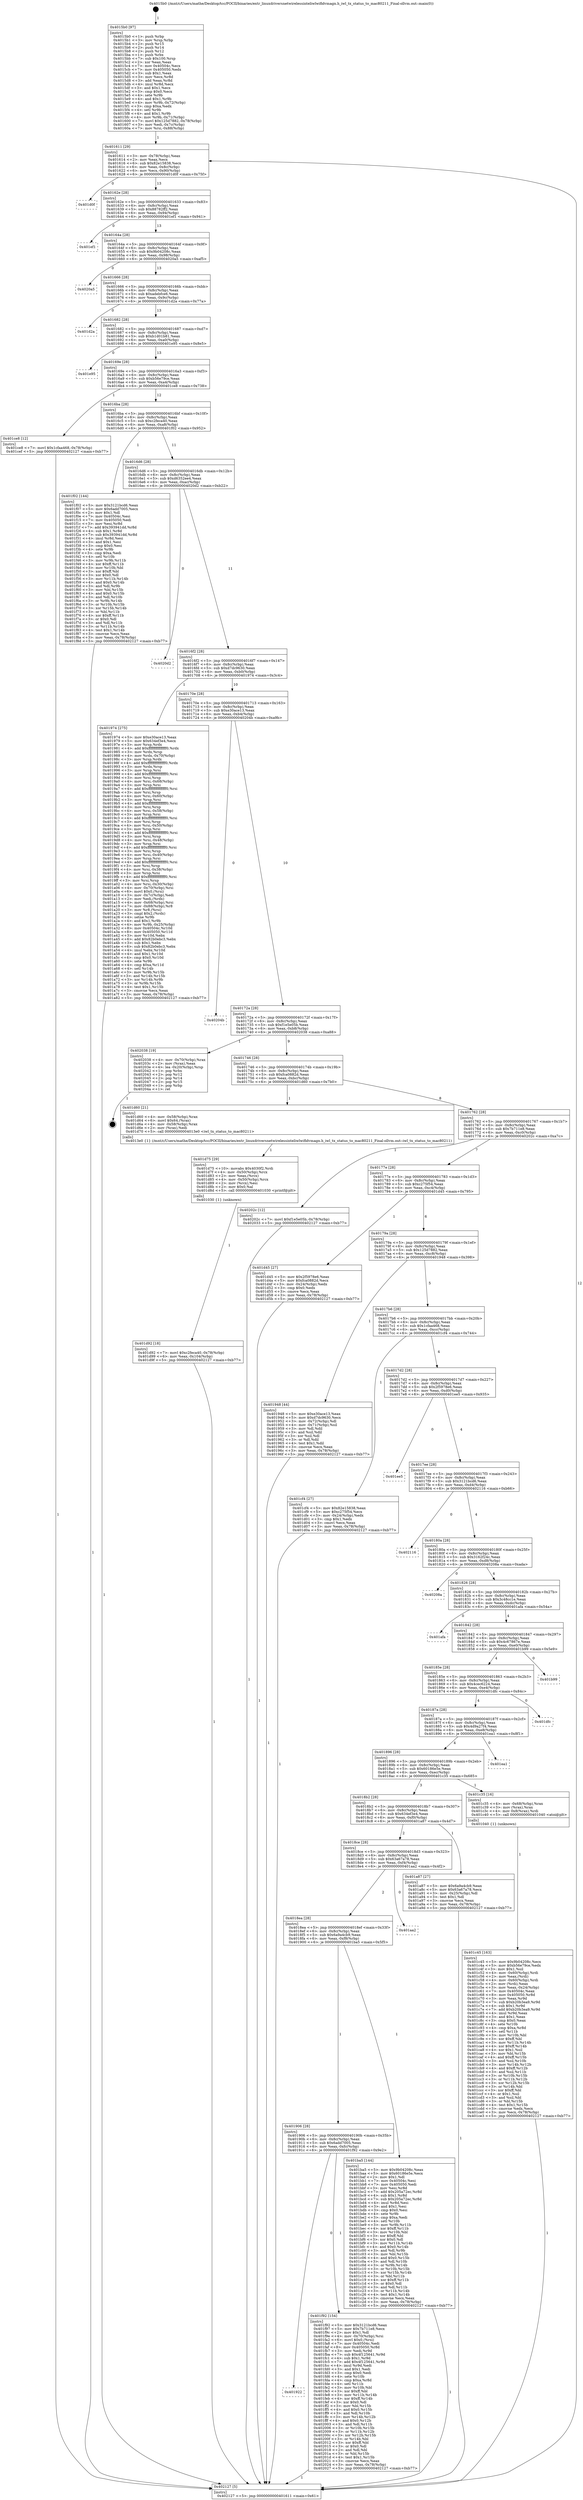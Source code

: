 digraph "0x4015b0" {
  label = "0x4015b0 (/mnt/c/Users/mathe/Desktop/tcc/POCII/binaries/extr_linuxdriversnetwirelessinteliwlwifidvmagn.h_iwl_tx_status_to_mac80211_Final-ollvm.out::main(0))"
  labelloc = "t"
  node[shape=record]

  Entry [label="",width=0.3,height=0.3,shape=circle,fillcolor=black,style=filled]
  "0x401611" [label="{
     0x401611 [29]\l
     | [instrs]\l
     &nbsp;&nbsp;0x401611 \<+3\>: mov -0x78(%rbp),%eax\l
     &nbsp;&nbsp;0x401614 \<+2\>: mov %eax,%ecx\l
     &nbsp;&nbsp;0x401616 \<+6\>: sub $0x82e15838,%ecx\l
     &nbsp;&nbsp;0x40161c \<+6\>: mov %eax,-0x8c(%rbp)\l
     &nbsp;&nbsp;0x401622 \<+6\>: mov %ecx,-0x90(%rbp)\l
     &nbsp;&nbsp;0x401628 \<+6\>: je 0000000000401d0f \<main+0x75f\>\l
  }"]
  "0x401d0f" [label="{
     0x401d0f\l
  }", style=dashed]
  "0x40162e" [label="{
     0x40162e [28]\l
     | [instrs]\l
     &nbsp;&nbsp;0x40162e \<+5\>: jmp 0000000000401633 \<main+0x83\>\l
     &nbsp;&nbsp;0x401633 \<+6\>: mov -0x8c(%rbp),%eax\l
     &nbsp;&nbsp;0x401639 \<+5\>: sub $0x88782ff2,%eax\l
     &nbsp;&nbsp;0x40163e \<+6\>: mov %eax,-0x94(%rbp)\l
     &nbsp;&nbsp;0x401644 \<+6\>: je 0000000000401ef1 \<main+0x941\>\l
  }"]
  Exit [label="",width=0.3,height=0.3,shape=circle,fillcolor=black,style=filled,peripheries=2]
  "0x401ef1" [label="{
     0x401ef1\l
  }", style=dashed]
  "0x40164a" [label="{
     0x40164a [28]\l
     | [instrs]\l
     &nbsp;&nbsp;0x40164a \<+5\>: jmp 000000000040164f \<main+0x9f\>\l
     &nbsp;&nbsp;0x40164f \<+6\>: mov -0x8c(%rbp),%eax\l
     &nbsp;&nbsp;0x401655 \<+5\>: sub $0x9b04208c,%eax\l
     &nbsp;&nbsp;0x40165a \<+6\>: mov %eax,-0x98(%rbp)\l
     &nbsp;&nbsp;0x401660 \<+6\>: je 00000000004020a5 \<main+0xaf5\>\l
  }"]
  "0x401922" [label="{
     0x401922\l
  }", style=dashed]
  "0x4020a5" [label="{
     0x4020a5\l
  }", style=dashed]
  "0x401666" [label="{
     0x401666 [28]\l
     | [instrs]\l
     &nbsp;&nbsp;0x401666 \<+5\>: jmp 000000000040166b \<main+0xbb\>\l
     &nbsp;&nbsp;0x40166b \<+6\>: mov -0x8c(%rbp),%eax\l
     &nbsp;&nbsp;0x401671 \<+5\>: sub $0xadebfce6,%eax\l
     &nbsp;&nbsp;0x401676 \<+6\>: mov %eax,-0x9c(%rbp)\l
     &nbsp;&nbsp;0x40167c \<+6\>: je 0000000000401d2a \<main+0x77a\>\l
  }"]
  "0x401f92" [label="{
     0x401f92 [154]\l
     | [instrs]\l
     &nbsp;&nbsp;0x401f92 \<+5\>: mov $0x3121bcd6,%eax\l
     &nbsp;&nbsp;0x401f97 \<+5\>: mov $0x7b711e8,%ecx\l
     &nbsp;&nbsp;0x401f9c \<+2\>: mov $0x1,%dl\l
     &nbsp;&nbsp;0x401f9e \<+4\>: mov -0x70(%rbp),%rsi\l
     &nbsp;&nbsp;0x401fa2 \<+6\>: movl $0x0,(%rsi)\l
     &nbsp;&nbsp;0x401fa8 \<+7\>: mov 0x40504c,%edi\l
     &nbsp;&nbsp;0x401faf \<+8\>: mov 0x405050,%r8d\l
     &nbsp;&nbsp;0x401fb7 \<+3\>: mov %edi,%r9d\l
     &nbsp;&nbsp;0x401fba \<+7\>: sub $0x4f125641,%r9d\l
     &nbsp;&nbsp;0x401fc1 \<+4\>: sub $0x1,%r9d\l
     &nbsp;&nbsp;0x401fc5 \<+7\>: add $0x4f125641,%r9d\l
     &nbsp;&nbsp;0x401fcc \<+4\>: imul %r9d,%edi\l
     &nbsp;&nbsp;0x401fd0 \<+3\>: and $0x1,%edi\l
     &nbsp;&nbsp;0x401fd3 \<+3\>: cmp $0x0,%edi\l
     &nbsp;&nbsp;0x401fd6 \<+4\>: sete %r10b\l
     &nbsp;&nbsp;0x401fda \<+4\>: cmp $0xa,%r8d\l
     &nbsp;&nbsp;0x401fde \<+4\>: setl %r11b\l
     &nbsp;&nbsp;0x401fe2 \<+3\>: mov %r10b,%bl\l
     &nbsp;&nbsp;0x401fe5 \<+3\>: xor $0xff,%bl\l
     &nbsp;&nbsp;0x401fe8 \<+3\>: mov %r11b,%r14b\l
     &nbsp;&nbsp;0x401feb \<+4\>: xor $0xff,%r14b\l
     &nbsp;&nbsp;0x401fef \<+3\>: xor $0x0,%dl\l
     &nbsp;&nbsp;0x401ff2 \<+3\>: mov %bl,%r15b\l
     &nbsp;&nbsp;0x401ff5 \<+4\>: and $0x0,%r15b\l
     &nbsp;&nbsp;0x401ff9 \<+3\>: and %dl,%r10b\l
     &nbsp;&nbsp;0x401ffc \<+3\>: mov %r14b,%r12b\l
     &nbsp;&nbsp;0x401fff \<+4\>: and $0x0,%r12b\l
     &nbsp;&nbsp;0x402003 \<+3\>: and %dl,%r11b\l
     &nbsp;&nbsp;0x402006 \<+3\>: or %r10b,%r15b\l
     &nbsp;&nbsp;0x402009 \<+3\>: or %r11b,%r12b\l
     &nbsp;&nbsp;0x40200c \<+3\>: xor %r12b,%r15b\l
     &nbsp;&nbsp;0x40200f \<+3\>: or %r14b,%bl\l
     &nbsp;&nbsp;0x402012 \<+3\>: xor $0xff,%bl\l
     &nbsp;&nbsp;0x402015 \<+3\>: or $0x0,%dl\l
     &nbsp;&nbsp;0x402018 \<+2\>: and %dl,%bl\l
     &nbsp;&nbsp;0x40201a \<+3\>: or %bl,%r15b\l
     &nbsp;&nbsp;0x40201d \<+4\>: test $0x1,%r15b\l
     &nbsp;&nbsp;0x402021 \<+3\>: cmovne %ecx,%eax\l
     &nbsp;&nbsp;0x402024 \<+3\>: mov %eax,-0x78(%rbp)\l
     &nbsp;&nbsp;0x402027 \<+5\>: jmp 0000000000402127 \<main+0xb77\>\l
  }"]
  "0x401d2a" [label="{
     0x401d2a\l
  }", style=dashed]
  "0x401682" [label="{
     0x401682 [28]\l
     | [instrs]\l
     &nbsp;&nbsp;0x401682 \<+5\>: jmp 0000000000401687 \<main+0xd7\>\l
     &nbsp;&nbsp;0x401687 \<+6\>: mov -0x8c(%rbp),%eax\l
     &nbsp;&nbsp;0x40168d \<+5\>: sub $0xb1d01b81,%eax\l
     &nbsp;&nbsp;0x401692 \<+6\>: mov %eax,-0xa0(%rbp)\l
     &nbsp;&nbsp;0x401698 \<+6\>: je 0000000000401e95 \<main+0x8e5\>\l
  }"]
  "0x401d92" [label="{
     0x401d92 [18]\l
     | [instrs]\l
     &nbsp;&nbsp;0x401d92 \<+7\>: movl $0xc2feca40,-0x78(%rbp)\l
     &nbsp;&nbsp;0x401d99 \<+6\>: mov %eax,-0x104(%rbp)\l
     &nbsp;&nbsp;0x401d9f \<+5\>: jmp 0000000000402127 \<main+0xb77\>\l
  }"]
  "0x401e95" [label="{
     0x401e95\l
  }", style=dashed]
  "0x40169e" [label="{
     0x40169e [28]\l
     | [instrs]\l
     &nbsp;&nbsp;0x40169e \<+5\>: jmp 00000000004016a3 \<main+0xf3\>\l
     &nbsp;&nbsp;0x4016a3 \<+6\>: mov -0x8c(%rbp),%eax\l
     &nbsp;&nbsp;0x4016a9 \<+5\>: sub $0xb56e79ce,%eax\l
     &nbsp;&nbsp;0x4016ae \<+6\>: mov %eax,-0xa4(%rbp)\l
     &nbsp;&nbsp;0x4016b4 \<+6\>: je 0000000000401ce8 \<main+0x738\>\l
  }"]
  "0x401d75" [label="{
     0x401d75 [29]\l
     | [instrs]\l
     &nbsp;&nbsp;0x401d75 \<+10\>: movabs $0x4030f2,%rdi\l
     &nbsp;&nbsp;0x401d7f \<+4\>: mov -0x50(%rbp),%rcx\l
     &nbsp;&nbsp;0x401d83 \<+2\>: mov %eax,(%rcx)\l
     &nbsp;&nbsp;0x401d85 \<+4\>: mov -0x50(%rbp),%rcx\l
     &nbsp;&nbsp;0x401d89 \<+2\>: mov (%rcx),%esi\l
     &nbsp;&nbsp;0x401d8b \<+2\>: mov $0x0,%al\l
     &nbsp;&nbsp;0x401d8d \<+5\>: call 0000000000401030 \<printf@plt\>\l
     | [calls]\l
     &nbsp;&nbsp;0x401030 \{1\} (unknown)\l
  }"]
  "0x401ce8" [label="{
     0x401ce8 [12]\l
     | [instrs]\l
     &nbsp;&nbsp;0x401ce8 \<+7\>: movl $0x1cfaa468,-0x78(%rbp)\l
     &nbsp;&nbsp;0x401cef \<+5\>: jmp 0000000000402127 \<main+0xb77\>\l
  }"]
  "0x4016ba" [label="{
     0x4016ba [28]\l
     | [instrs]\l
     &nbsp;&nbsp;0x4016ba \<+5\>: jmp 00000000004016bf \<main+0x10f\>\l
     &nbsp;&nbsp;0x4016bf \<+6\>: mov -0x8c(%rbp),%eax\l
     &nbsp;&nbsp;0x4016c5 \<+5\>: sub $0xc2feca40,%eax\l
     &nbsp;&nbsp;0x4016ca \<+6\>: mov %eax,-0xa8(%rbp)\l
     &nbsp;&nbsp;0x4016d0 \<+6\>: je 0000000000401f02 \<main+0x952\>\l
  }"]
  "0x401c45" [label="{
     0x401c45 [163]\l
     | [instrs]\l
     &nbsp;&nbsp;0x401c45 \<+5\>: mov $0x9b04208c,%ecx\l
     &nbsp;&nbsp;0x401c4a \<+5\>: mov $0xb56e79ce,%edx\l
     &nbsp;&nbsp;0x401c4f \<+3\>: mov $0x1,%sil\l
     &nbsp;&nbsp;0x401c52 \<+4\>: mov -0x60(%rbp),%rdi\l
     &nbsp;&nbsp;0x401c56 \<+2\>: mov %eax,(%rdi)\l
     &nbsp;&nbsp;0x401c58 \<+4\>: mov -0x60(%rbp),%rdi\l
     &nbsp;&nbsp;0x401c5c \<+2\>: mov (%rdi),%eax\l
     &nbsp;&nbsp;0x401c5e \<+3\>: mov %eax,-0x24(%rbp)\l
     &nbsp;&nbsp;0x401c61 \<+7\>: mov 0x40504c,%eax\l
     &nbsp;&nbsp;0x401c68 \<+8\>: mov 0x405050,%r8d\l
     &nbsp;&nbsp;0x401c70 \<+3\>: mov %eax,%r9d\l
     &nbsp;&nbsp;0x401c73 \<+7\>: sub $0xb20b3ea9,%r9d\l
     &nbsp;&nbsp;0x401c7a \<+4\>: sub $0x1,%r9d\l
     &nbsp;&nbsp;0x401c7e \<+7\>: add $0xb20b3ea9,%r9d\l
     &nbsp;&nbsp;0x401c85 \<+4\>: imul %r9d,%eax\l
     &nbsp;&nbsp;0x401c89 \<+3\>: and $0x1,%eax\l
     &nbsp;&nbsp;0x401c8c \<+3\>: cmp $0x0,%eax\l
     &nbsp;&nbsp;0x401c8f \<+4\>: sete %r10b\l
     &nbsp;&nbsp;0x401c93 \<+4\>: cmp $0xa,%r8d\l
     &nbsp;&nbsp;0x401c97 \<+4\>: setl %r11b\l
     &nbsp;&nbsp;0x401c9b \<+3\>: mov %r10b,%bl\l
     &nbsp;&nbsp;0x401c9e \<+3\>: xor $0xff,%bl\l
     &nbsp;&nbsp;0x401ca1 \<+3\>: mov %r11b,%r14b\l
     &nbsp;&nbsp;0x401ca4 \<+4\>: xor $0xff,%r14b\l
     &nbsp;&nbsp;0x401ca8 \<+4\>: xor $0x1,%sil\l
     &nbsp;&nbsp;0x401cac \<+3\>: mov %bl,%r15b\l
     &nbsp;&nbsp;0x401caf \<+4\>: and $0xff,%r15b\l
     &nbsp;&nbsp;0x401cb3 \<+3\>: and %sil,%r10b\l
     &nbsp;&nbsp;0x401cb6 \<+3\>: mov %r14b,%r12b\l
     &nbsp;&nbsp;0x401cb9 \<+4\>: and $0xff,%r12b\l
     &nbsp;&nbsp;0x401cbd \<+3\>: and %sil,%r11b\l
     &nbsp;&nbsp;0x401cc0 \<+3\>: or %r10b,%r15b\l
     &nbsp;&nbsp;0x401cc3 \<+3\>: or %r11b,%r12b\l
     &nbsp;&nbsp;0x401cc6 \<+3\>: xor %r12b,%r15b\l
     &nbsp;&nbsp;0x401cc9 \<+3\>: or %r14b,%bl\l
     &nbsp;&nbsp;0x401ccc \<+3\>: xor $0xff,%bl\l
     &nbsp;&nbsp;0x401ccf \<+4\>: or $0x1,%sil\l
     &nbsp;&nbsp;0x401cd3 \<+3\>: and %sil,%bl\l
     &nbsp;&nbsp;0x401cd6 \<+3\>: or %bl,%r15b\l
     &nbsp;&nbsp;0x401cd9 \<+4\>: test $0x1,%r15b\l
     &nbsp;&nbsp;0x401cdd \<+3\>: cmovne %edx,%ecx\l
     &nbsp;&nbsp;0x401ce0 \<+3\>: mov %ecx,-0x78(%rbp)\l
     &nbsp;&nbsp;0x401ce3 \<+5\>: jmp 0000000000402127 \<main+0xb77\>\l
  }"]
  "0x401f02" [label="{
     0x401f02 [144]\l
     | [instrs]\l
     &nbsp;&nbsp;0x401f02 \<+5\>: mov $0x3121bcd6,%eax\l
     &nbsp;&nbsp;0x401f07 \<+5\>: mov $0x6add7005,%ecx\l
     &nbsp;&nbsp;0x401f0c \<+2\>: mov $0x1,%dl\l
     &nbsp;&nbsp;0x401f0e \<+7\>: mov 0x40504c,%esi\l
     &nbsp;&nbsp;0x401f15 \<+7\>: mov 0x405050,%edi\l
     &nbsp;&nbsp;0x401f1c \<+3\>: mov %esi,%r8d\l
     &nbsp;&nbsp;0x401f1f \<+7\>: add $0x393941dd,%r8d\l
     &nbsp;&nbsp;0x401f26 \<+4\>: sub $0x1,%r8d\l
     &nbsp;&nbsp;0x401f2a \<+7\>: sub $0x393941dd,%r8d\l
     &nbsp;&nbsp;0x401f31 \<+4\>: imul %r8d,%esi\l
     &nbsp;&nbsp;0x401f35 \<+3\>: and $0x1,%esi\l
     &nbsp;&nbsp;0x401f38 \<+3\>: cmp $0x0,%esi\l
     &nbsp;&nbsp;0x401f3b \<+4\>: sete %r9b\l
     &nbsp;&nbsp;0x401f3f \<+3\>: cmp $0xa,%edi\l
     &nbsp;&nbsp;0x401f42 \<+4\>: setl %r10b\l
     &nbsp;&nbsp;0x401f46 \<+3\>: mov %r9b,%r11b\l
     &nbsp;&nbsp;0x401f49 \<+4\>: xor $0xff,%r11b\l
     &nbsp;&nbsp;0x401f4d \<+3\>: mov %r10b,%bl\l
     &nbsp;&nbsp;0x401f50 \<+3\>: xor $0xff,%bl\l
     &nbsp;&nbsp;0x401f53 \<+3\>: xor $0x0,%dl\l
     &nbsp;&nbsp;0x401f56 \<+3\>: mov %r11b,%r14b\l
     &nbsp;&nbsp;0x401f59 \<+4\>: and $0x0,%r14b\l
     &nbsp;&nbsp;0x401f5d \<+3\>: and %dl,%r9b\l
     &nbsp;&nbsp;0x401f60 \<+3\>: mov %bl,%r15b\l
     &nbsp;&nbsp;0x401f63 \<+4\>: and $0x0,%r15b\l
     &nbsp;&nbsp;0x401f67 \<+3\>: and %dl,%r10b\l
     &nbsp;&nbsp;0x401f6a \<+3\>: or %r9b,%r14b\l
     &nbsp;&nbsp;0x401f6d \<+3\>: or %r10b,%r15b\l
     &nbsp;&nbsp;0x401f70 \<+3\>: xor %r15b,%r14b\l
     &nbsp;&nbsp;0x401f73 \<+3\>: or %bl,%r11b\l
     &nbsp;&nbsp;0x401f76 \<+4\>: xor $0xff,%r11b\l
     &nbsp;&nbsp;0x401f7a \<+3\>: or $0x0,%dl\l
     &nbsp;&nbsp;0x401f7d \<+3\>: and %dl,%r11b\l
     &nbsp;&nbsp;0x401f80 \<+3\>: or %r11b,%r14b\l
     &nbsp;&nbsp;0x401f83 \<+4\>: test $0x1,%r14b\l
     &nbsp;&nbsp;0x401f87 \<+3\>: cmovne %ecx,%eax\l
     &nbsp;&nbsp;0x401f8a \<+3\>: mov %eax,-0x78(%rbp)\l
     &nbsp;&nbsp;0x401f8d \<+5\>: jmp 0000000000402127 \<main+0xb77\>\l
  }"]
  "0x4016d6" [label="{
     0x4016d6 [28]\l
     | [instrs]\l
     &nbsp;&nbsp;0x4016d6 \<+5\>: jmp 00000000004016db \<main+0x12b\>\l
     &nbsp;&nbsp;0x4016db \<+6\>: mov -0x8c(%rbp),%eax\l
     &nbsp;&nbsp;0x4016e1 \<+5\>: sub $0xd6352ee4,%eax\l
     &nbsp;&nbsp;0x4016e6 \<+6\>: mov %eax,-0xac(%rbp)\l
     &nbsp;&nbsp;0x4016ec \<+6\>: je 00000000004020d2 \<main+0xb22\>\l
  }"]
  "0x401906" [label="{
     0x401906 [28]\l
     | [instrs]\l
     &nbsp;&nbsp;0x401906 \<+5\>: jmp 000000000040190b \<main+0x35b\>\l
     &nbsp;&nbsp;0x40190b \<+6\>: mov -0x8c(%rbp),%eax\l
     &nbsp;&nbsp;0x401911 \<+5\>: sub $0x6add7005,%eax\l
     &nbsp;&nbsp;0x401916 \<+6\>: mov %eax,-0xfc(%rbp)\l
     &nbsp;&nbsp;0x40191c \<+6\>: je 0000000000401f92 \<main+0x9e2\>\l
  }"]
  "0x4020d2" [label="{
     0x4020d2\l
  }", style=dashed]
  "0x4016f2" [label="{
     0x4016f2 [28]\l
     | [instrs]\l
     &nbsp;&nbsp;0x4016f2 \<+5\>: jmp 00000000004016f7 \<main+0x147\>\l
     &nbsp;&nbsp;0x4016f7 \<+6\>: mov -0x8c(%rbp),%eax\l
     &nbsp;&nbsp;0x4016fd \<+5\>: sub $0xd7dc9630,%eax\l
     &nbsp;&nbsp;0x401702 \<+6\>: mov %eax,-0xb0(%rbp)\l
     &nbsp;&nbsp;0x401708 \<+6\>: je 0000000000401974 \<main+0x3c4\>\l
  }"]
  "0x401ba5" [label="{
     0x401ba5 [144]\l
     | [instrs]\l
     &nbsp;&nbsp;0x401ba5 \<+5\>: mov $0x9b04208c,%eax\l
     &nbsp;&nbsp;0x401baa \<+5\>: mov $0x60186e5e,%ecx\l
     &nbsp;&nbsp;0x401baf \<+2\>: mov $0x1,%dl\l
     &nbsp;&nbsp;0x401bb1 \<+7\>: mov 0x40504c,%esi\l
     &nbsp;&nbsp;0x401bb8 \<+7\>: mov 0x405050,%edi\l
     &nbsp;&nbsp;0x401bbf \<+3\>: mov %esi,%r8d\l
     &nbsp;&nbsp;0x401bc2 \<+7\>: add $0x205a72ec,%r8d\l
     &nbsp;&nbsp;0x401bc9 \<+4\>: sub $0x1,%r8d\l
     &nbsp;&nbsp;0x401bcd \<+7\>: sub $0x205a72ec,%r8d\l
     &nbsp;&nbsp;0x401bd4 \<+4\>: imul %r8d,%esi\l
     &nbsp;&nbsp;0x401bd8 \<+3\>: and $0x1,%esi\l
     &nbsp;&nbsp;0x401bdb \<+3\>: cmp $0x0,%esi\l
     &nbsp;&nbsp;0x401bde \<+4\>: sete %r9b\l
     &nbsp;&nbsp;0x401be2 \<+3\>: cmp $0xa,%edi\l
     &nbsp;&nbsp;0x401be5 \<+4\>: setl %r10b\l
     &nbsp;&nbsp;0x401be9 \<+3\>: mov %r9b,%r11b\l
     &nbsp;&nbsp;0x401bec \<+4\>: xor $0xff,%r11b\l
     &nbsp;&nbsp;0x401bf0 \<+3\>: mov %r10b,%bl\l
     &nbsp;&nbsp;0x401bf3 \<+3\>: xor $0xff,%bl\l
     &nbsp;&nbsp;0x401bf6 \<+3\>: xor $0x0,%dl\l
     &nbsp;&nbsp;0x401bf9 \<+3\>: mov %r11b,%r14b\l
     &nbsp;&nbsp;0x401bfc \<+4\>: and $0x0,%r14b\l
     &nbsp;&nbsp;0x401c00 \<+3\>: and %dl,%r9b\l
     &nbsp;&nbsp;0x401c03 \<+3\>: mov %bl,%r15b\l
     &nbsp;&nbsp;0x401c06 \<+4\>: and $0x0,%r15b\l
     &nbsp;&nbsp;0x401c0a \<+3\>: and %dl,%r10b\l
     &nbsp;&nbsp;0x401c0d \<+3\>: or %r9b,%r14b\l
     &nbsp;&nbsp;0x401c10 \<+3\>: or %r10b,%r15b\l
     &nbsp;&nbsp;0x401c13 \<+3\>: xor %r15b,%r14b\l
     &nbsp;&nbsp;0x401c16 \<+3\>: or %bl,%r11b\l
     &nbsp;&nbsp;0x401c19 \<+4\>: xor $0xff,%r11b\l
     &nbsp;&nbsp;0x401c1d \<+3\>: or $0x0,%dl\l
     &nbsp;&nbsp;0x401c20 \<+3\>: and %dl,%r11b\l
     &nbsp;&nbsp;0x401c23 \<+3\>: or %r11b,%r14b\l
     &nbsp;&nbsp;0x401c26 \<+4\>: test $0x1,%r14b\l
     &nbsp;&nbsp;0x401c2a \<+3\>: cmovne %ecx,%eax\l
     &nbsp;&nbsp;0x401c2d \<+3\>: mov %eax,-0x78(%rbp)\l
     &nbsp;&nbsp;0x401c30 \<+5\>: jmp 0000000000402127 \<main+0xb77\>\l
  }"]
  "0x401974" [label="{
     0x401974 [275]\l
     | [instrs]\l
     &nbsp;&nbsp;0x401974 \<+5\>: mov $0xe30ace13,%eax\l
     &nbsp;&nbsp;0x401979 \<+5\>: mov $0x634ef3e4,%ecx\l
     &nbsp;&nbsp;0x40197e \<+3\>: mov %rsp,%rdx\l
     &nbsp;&nbsp;0x401981 \<+4\>: add $0xfffffffffffffff0,%rdx\l
     &nbsp;&nbsp;0x401985 \<+3\>: mov %rdx,%rsp\l
     &nbsp;&nbsp;0x401988 \<+4\>: mov %rdx,-0x70(%rbp)\l
     &nbsp;&nbsp;0x40198c \<+3\>: mov %rsp,%rdx\l
     &nbsp;&nbsp;0x40198f \<+4\>: add $0xfffffffffffffff0,%rdx\l
     &nbsp;&nbsp;0x401993 \<+3\>: mov %rdx,%rsp\l
     &nbsp;&nbsp;0x401996 \<+3\>: mov %rsp,%rsi\l
     &nbsp;&nbsp;0x401999 \<+4\>: add $0xfffffffffffffff0,%rsi\l
     &nbsp;&nbsp;0x40199d \<+3\>: mov %rsi,%rsp\l
     &nbsp;&nbsp;0x4019a0 \<+4\>: mov %rsi,-0x68(%rbp)\l
     &nbsp;&nbsp;0x4019a4 \<+3\>: mov %rsp,%rsi\l
     &nbsp;&nbsp;0x4019a7 \<+4\>: add $0xfffffffffffffff0,%rsi\l
     &nbsp;&nbsp;0x4019ab \<+3\>: mov %rsi,%rsp\l
     &nbsp;&nbsp;0x4019ae \<+4\>: mov %rsi,-0x60(%rbp)\l
     &nbsp;&nbsp;0x4019b2 \<+3\>: mov %rsp,%rsi\l
     &nbsp;&nbsp;0x4019b5 \<+4\>: add $0xfffffffffffffff0,%rsi\l
     &nbsp;&nbsp;0x4019b9 \<+3\>: mov %rsi,%rsp\l
     &nbsp;&nbsp;0x4019bc \<+4\>: mov %rsi,-0x58(%rbp)\l
     &nbsp;&nbsp;0x4019c0 \<+3\>: mov %rsp,%rsi\l
     &nbsp;&nbsp;0x4019c3 \<+4\>: add $0xfffffffffffffff0,%rsi\l
     &nbsp;&nbsp;0x4019c7 \<+3\>: mov %rsi,%rsp\l
     &nbsp;&nbsp;0x4019ca \<+4\>: mov %rsi,-0x50(%rbp)\l
     &nbsp;&nbsp;0x4019ce \<+3\>: mov %rsp,%rsi\l
     &nbsp;&nbsp;0x4019d1 \<+4\>: add $0xfffffffffffffff0,%rsi\l
     &nbsp;&nbsp;0x4019d5 \<+3\>: mov %rsi,%rsp\l
     &nbsp;&nbsp;0x4019d8 \<+4\>: mov %rsi,-0x48(%rbp)\l
     &nbsp;&nbsp;0x4019dc \<+3\>: mov %rsp,%rsi\l
     &nbsp;&nbsp;0x4019df \<+4\>: add $0xfffffffffffffff0,%rsi\l
     &nbsp;&nbsp;0x4019e3 \<+3\>: mov %rsi,%rsp\l
     &nbsp;&nbsp;0x4019e6 \<+4\>: mov %rsi,-0x40(%rbp)\l
     &nbsp;&nbsp;0x4019ea \<+3\>: mov %rsp,%rsi\l
     &nbsp;&nbsp;0x4019ed \<+4\>: add $0xfffffffffffffff0,%rsi\l
     &nbsp;&nbsp;0x4019f1 \<+3\>: mov %rsi,%rsp\l
     &nbsp;&nbsp;0x4019f4 \<+4\>: mov %rsi,-0x38(%rbp)\l
     &nbsp;&nbsp;0x4019f8 \<+3\>: mov %rsp,%rsi\l
     &nbsp;&nbsp;0x4019fb \<+4\>: add $0xfffffffffffffff0,%rsi\l
     &nbsp;&nbsp;0x4019ff \<+3\>: mov %rsi,%rsp\l
     &nbsp;&nbsp;0x401a02 \<+4\>: mov %rsi,-0x30(%rbp)\l
     &nbsp;&nbsp;0x401a06 \<+4\>: mov -0x70(%rbp),%rsi\l
     &nbsp;&nbsp;0x401a0a \<+6\>: movl $0x0,(%rsi)\l
     &nbsp;&nbsp;0x401a10 \<+3\>: mov -0x7c(%rbp),%edi\l
     &nbsp;&nbsp;0x401a13 \<+2\>: mov %edi,(%rdx)\l
     &nbsp;&nbsp;0x401a15 \<+4\>: mov -0x68(%rbp),%rsi\l
     &nbsp;&nbsp;0x401a19 \<+7\>: mov -0x88(%rbp),%r8\l
     &nbsp;&nbsp;0x401a20 \<+3\>: mov %r8,(%rsi)\l
     &nbsp;&nbsp;0x401a23 \<+3\>: cmpl $0x2,(%rdx)\l
     &nbsp;&nbsp;0x401a26 \<+4\>: setne %r9b\l
     &nbsp;&nbsp;0x401a2a \<+4\>: and $0x1,%r9b\l
     &nbsp;&nbsp;0x401a2e \<+4\>: mov %r9b,-0x25(%rbp)\l
     &nbsp;&nbsp;0x401a32 \<+8\>: mov 0x40504c,%r10d\l
     &nbsp;&nbsp;0x401a3a \<+8\>: mov 0x405050,%r11d\l
     &nbsp;&nbsp;0x401a42 \<+3\>: mov %r10d,%ebx\l
     &nbsp;&nbsp;0x401a45 \<+6\>: add $0x82b0ebc3,%ebx\l
     &nbsp;&nbsp;0x401a4b \<+3\>: sub $0x1,%ebx\l
     &nbsp;&nbsp;0x401a4e \<+6\>: sub $0x82b0ebc3,%ebx\l
     &nbsp;&nbsp;0x401a54 \<+4\>: imul %ebx,%r10d\l
     &nbsp;&nbsp;0x401a58 \<+4\>: and $0x1,%r10d\l
     &nbsp;&nbsp;0x401a5c \<+4\>: cmp $0x0,%r10d\l
     &nbsp;&nbsp;0x401a60 \<+4\>: sete %r9b\l
     &nbsp;&nbsp;0x401a64 \<+4\>: cmp $0xa,%r11d\l
     &nbsp;&nbsp;0x401a68 \<+4\>: setl %r14b\l
     &nbsp;&nbsp;0x401a6c \<+3\>: mov %r9b,%r15b\l
     &nbsp;&nbsp;0x401a6f \<+3\>: and %r14b,%r15b\l
     &nbsp;&nbsp;0x401a72 \<+3\>: xor %r14b,%r9b\l
     &nbsp;&nbsp;0x401a75 \<+3\>: or %r9b,%r15b\l
     &nbsp;&nbsp;0x401a78 \<+4\>: test $0x1,%r15b\l
     &nbsp;&nbsp;0x401a7c \<+3\>: cmovne %ecx,%eax\l
     &nbsp;&nbsp;0x401a7f \<+3\>: mov %eax,-0x78(%rbp)\l
     &nbsp;&nbsp;0x401a82 \<+5\>: jmp 0000000000402127 \<main+0xb77\>\l
  }"]
  "0x40170e" [label="{
     0x40170e [28]\l
     | [instrs]\l
     &nbsp;&nbsp;0x40170e \<+5\>: jmp 0000000000401713 \<main+0x163\>\l
     &nbsp;&nbsp;0x401713 \<+6\>: mov -0x8c(%rbp),%eax\l
     &nbsp;&nbsp;0x401719 \<+5\>: sub $0xe30ace13,%eax\l
     &nbsp;&nbsp;0x40171e \<+6\>: mov %eax,-0xb4(%rbp)\l
     &nbsp;&nbsp;0x401724 \<+6\>: je 000000000040204b \<main+0xa9b\>\l
  }"]
  "0x4018ea" [label="{
     0x4018ea [28]\l
     | [instrs]\l
     &nbsp;&nbsp;0x4018ea \<+5\>: jmp 00000000004018ef \<main+0x33f\>\l
     &nbsp;&nbsp;0x4018ef \<+6\>: mov -0x8c(%rbp),%eax\l
     &nbsp;&nbsp;0x4018f5 \<+5\>: sub $0x6a9a4cb9,%eax\l
     &nbsp;&nbsp;0x4018fa \<+6\>: mov %eax,-0xf8(%rbp)\l
     &nbsp;&nbsp;0x401900 \<+6\>: je 0000000000401ba5 \<main+0x5f5\>\l
  }"]
  "0x40204b" [label="{
     0x40204b\l
  }", style=dashed]
  "0x40172a" [label="{
     0x40172a [28]\l
     | [instrs]\l
     &nbsp;&nbsp;0x40172a \<+5\>: jmp 000000000040172f \<main+0x17f\>\l
     &nbsp;&nbsp;0x40172f \<+6\>: mov -0x8c(%rbp),%eax\l
     &nbsp;&nbsp;0x401735 \<+5\>: sub $0xf1e5e05b,%eax\l
     &nbsp;&nbsp;0x40173a \<+6\>: mov %eax,-0xb8(%rbp)\l
     &nbsp;&nbsp;0x401740 \<+6\>: je 0000000000402038 \<main+0xa88\>\l
  }"]
  "0x401aa2" [label="{
     0x401aa2\l
  }", style=dashed]
  "0x402038" [label="{
     0x402038 [19]\l
     | [instrs]\l
     &nbsp;&nbsp;0x402038 \<+4\>: mov -0x70(%rbp),%rax\l
     &nbsp;&nbsp;0x40203c \<+2\>: mov (%rax),%eax\l
     &nbsp;&nbsp;0x40203e \<+4\>: lea -0x20(%rbp),%rsp\l
     &nbsp;&nbsp;0x402042 \<+1\>: pop %rbx\l
     &nbsp;&nbsp;0x402043 \<+2\>: pop %r12\l
     &nbsp;&nbsp;0x402045 \<+2\>: pop %r14\l
     &nbsp;&nbsp;0x402047 \<+2\>: pop %r15\l
     &nbsp;&nbsp;0x402049 \<+1\>: pop %rbp\l
     &nbsp;&nbsp;0x40204a \<+1\>: ret\l
  }"]
  "0x401746" [label="{
     0x401746 [28]\l
     | [instrs]\l
     &nbsp;&nbsp;0x401746 \<+5\>: jmp 000000000040174b \<main+0x19b\>\l
     &nbsp;&nbsp;0x40174b \<+6\>: mov -0x8c(%rbp),%eax\l
     &nbsp;&nbsp;0x401751 \<+5\>: sub $0xfca0882d,%eax\l
     &nbsp;&nbsp;0x401756 \<+6\>: mov %eax,-0xbc(%rbp)\l
     &nbsp;&nbsp;0x40175c \<+6\>: je 0000000000401d60 \<main+0x7b0\>\l
  }"]
  "0x4018ce" [label="{
     0x4018ce [28]\l
     | [instrs]\l
     &nbsp;&nbsp;0x4018ce \<+5\>: jmp 00000000004018d3 \<main+0x323\>\l
     &nbsp;&nbsp;0x4018d3 \<+6\>: mov -0x8c(%rbp),%eax\l
     &nbsp;&nbsp;0x4018d9 \<+5\>: sub $0x63a67a78,%eax\l
     &nbsp;&nbsp;0x4018de \<+6\>: mov %eax,-0xf4(%rbp)\l
     &nbsp;&nbsp;0x4018e4 \<+6\>: je 0000000000401aa2 \<main+0x4f2\>\l
  }"]
  "0x401d60" [label="{
     0x401d60 [21]\l
     | [instrs]\l
     &nbsp;&nbsp;0x401d60 \<+4\>: mov -0x58(%rbp),%rax\l
     &nbsp;&nbsp;0x401d64 \<+6\>: movl $0x64,(%rax)\l
     &nbsp;&nbsp;0x401d6a \<+4\>: mov -0x58(%rbp),%rax\l
     &nbsp;&nbsp;0x401d6e \<+2\>: mov (%rax),%edi\l
     &nbsp;&nbsp;0x401d70 \<+5\>: call 00000000004013e0 \<iwl_tx_status_to_mac80211\>\l
     | [calls]\l
     &nbsp;&nbsp;0x4013e0 \{1\} (/mnt/c/Users/mathe/Desktop/tcc/POCII/binaries/extr_linuxdriversnetwirelessinteliwlwifidvmagn.h_iwl_tx_status_to_mac80211_Final-ollvm.out::iwl_tx_status_to_mac80211)\l
  }"]
  "0x401762" [label="{
     0x401762 [28]\l
     | [instrs]\l
     &nbsp;&nbsp;0x401762 \<+5\>: jmp 0000000000401767 \<main+0x1b7\>\l
     &nbsp;&nbsp;0x401767 \<+6\>: mov -0x8c(%rbp),%eax\l
     &nbsp;&nbsp;0x40176d \<+5\>: sub $0x7b711e8,%eax\l
     &nbsp;&nbsp;0x401772 \<+6\>: mov %eax,-0xc0(%rbp)\l
     &nbsp;&nbsp;0x401778 \<+6\>: je 000000000040202c \<main+0xa7c\>\l
  }"]
  "0x401a87" [label="{
     0x401a87 [27]\l
     | [instrs]\l
     &nbsp;&nbsp;0x401a87 \<+5\>: mov $0x6a9a4cb9,%eax\l
     &nbsp;&nbsp;0x401a8c \<+5\>: mov $0x63a67a78,%ecx\l
     &nbsp;&nbsp;0x401a91 \<+3\>: mov -0x25(%rbp),%dl\l
     &nbsp;&nbsp;0x401a94 \<+3\>: test $0x1,%dl\l
     &nbsp;&nbsp;0x401a97 \<+3\>: cmovne %ecx,%eax\l
     &nbsp;&nbsp;0x401a9a \<+3\>: mov %eax,-0x78(%rbp)\l
     &nbsp;&nbsp;0x401a9d \<+5\>: jmp 0000000000402127 \<main+0xb77\>\l
  }"]
  "0x40202c" [label="{
     0x40202c [12]\l
     | [instrs]\l
     &nbsp;&nbsp;0x40202c \<+7\>: movl $0xf1e5e05b,-0x78(%rbp)\l
     &nbsp;&nbsp;0x402033 \<+5\>: jmp 0000000000402127 \<main+0xb77\>\l
  }"]
  "0x40177e" [label="{
     0x40177e [28]\l
     | [instrs]\l
     &nbsp;&nbsp;0x40177e \<+5\>: jmp 0000000000401783 \<main+0x1d3\>\l
     &nbsp;&nbsp;0x401783 \<+6\>: mov -0x8c(%rbp),%eax\l
     &nbsp;&nbsp;0x401789 \<+5\>: sub $0xc275f54,%eax\l
     &nbsp;&nbsp;0x40178e \<+6\>: mov %eax,-0xc4(%rbp)\l
     &nbsp;&nbsp;0x401794 \<+6\>: je 0000000000401d45 \<main+0x795\>\l
  }"]
  "0x4018b2" [label="{
     0x4018b2 [28]\l
     | [instrs]\l
     &nbsp;&nbsp;0x4018b2 \<+5\>: jmp 00000000004018b7 \<main+0x307\>\l
     &nbsp;&nbsp;0x4018b7 \<+6\>: mov -0x8c(%rbp),%eax\l
     &nbsp;&nbsp;0x4018bd \<+5\>: sub $0x634ef3e4,%eax\l
     &nbsp;&nbsp;0x4018c2 \<+6\>: mov %eax,-0xf0(%rbp)\l
     &nbsp;&nbsp;0x4018c8 \<+6\>: je 0000000000401a87 \<main+0x4d7\>\l
  }"]
  "0x401d45" [label="{
     0x401d45 [27]\l
     | [instrs]\l
     &nbsp;&nbsp;0x401d45 \<+5\>: mov $0x2f5978e6,%eax\l
     &nbsp;&nbsp;0x401d4a \<+5\>: mov $0xfca0882d,%ecx\l
     &nbsp;&nbsp;0x401d4f \<+3\>: mov -0x24(%rbp),%edx\l
     &nbsp;&nbsp;0x401d52 \<+3\>: cmp $0x0,%edx\l
     &nbsp;&nbsp;0x401d55 \<+3\>: cmove %ecx,%eax\l
     &nbsp;&nbsp;0x401d58 \<+3\>: mov %eax,-0x78(%rbp)\l
     &nbsp;&nbsp;0x401d5b \<+5\>: jmp 0000000000402127 \<main+0xb77\>\l
  }"]
  "0x40179a" [label="{
     0x40179a [28]\l
     | [instrs]\l
     &nbsp;&nbsp;0x40179a \<+5\>: jmp 000000000040179f \<main+0x1ef\>\l
     &nbsp;&nbsp;0x40179f \<+6\>: mov -0x8c(%rbp),%eax\l
     &nbsp;&nbsp;0x4017a5 \<+5\>: sub $0x125d7882,%eax\l
     &nbsp;&nbsp;0x4017aa \<+6\>: mov %eax,-0xc8(%rbp)\l
     &nbsp;&nbsp;0x4017b0 \<+6\>: je 0000000000401948 \<main+0x398\>\l
  }"]
  "0x401c35" [label="{
     0x401c35 [16]\l
     | [instrs]\l
     &nbsp;&nbsp;0x401c35 \<+4\>: mov -0x68(%rbp),%rax\l
     &nbsp;&nbsp;0x401c39 \<+3\>: mov (%rax),%rax\l
     &nbsp;&nbsp;0x401c3c \<+4\>: mov 0x8(%rax),%rdi\l
     &nbsp;&nbsp;0x401c40 \<+5\>: call 0000000000401040 \<atoi@plt\>\l
     | [calls]\l
     &nbsp;&nbsp;0x401040 \{1\} (unknown)\l
  }"]
  "0x401948" [label="{
     0x401948 [44]\l
     | [instrs]\l
     &nbsp;&nbsp;0x401948 \<+5\>: mov $0xe30ace13,%eax\l
     &nbsp;&nbsp;0x40194d \<+5\>: mov $0xd7dc9630,%ecx\l
     &nbsp;&nbsp;0x401952 \<+3\>: mov -0x72(%rbp),%dl\l
     &nbsp;&nbsp;0x401955 \<+4\>: mov -0x71(%rbp),%sil\l
     &nbsp;&nbsp;0x401959 \<+3\>: mov %dl,%dil\l
     &nbsp;&nbsp;0x40195c \<+3\>: and %sil,%dil\l
     &nbsp;&nbsp;0x40195f \<+3\>: xor %sil,%dl\l
     &nbsp;&nbsp;0x401962 \<+3\>: or %dl,%dil\l
     &nbsp;&nbsp;0x401965 \<+4\>: test $0x1,%dil\l
     &nbsp;&nbsp;0x401969 \<+3\>: cmovne %ecx,%eax\l
     &nbsp;&nbsp;0x40196c \<+3\>: mov %eax,-0x78(%rbp)\l
     &nbsp;&nbsp;0x40196f \<+5\>: jmp 0000000000402127 \<main+0xb77\>\l
  }"]
  "0x4017b6" [label="{
     0x4017b6 [28]\l
     | [instrs]\l
     &nbsp;&nbsp;0x4017b6 \<+5\>: jmp 00000000004017bb \<main+0x20b\>\l
     &nbsp;&nbsp;0x4017bb \<+6\>: mov -0x8c(%rbp),%eax\l
     &nbsp;&nbsp;0x4017c1 \<+5\>: sub $0x1cfaa468,%eax\l
     &nbsp;&nbsp;0x4017c6 \<+6\>: mov %eax,-0xcc(%rbp)\l
     &nbsp;&nbsp;0x4017cc \<+6\>: je 0000000000401cf4 \<main+0x744\>\l
  }"]
  "0x402127" [label="{
     0x402127 [5]\l
     | [instrs]\l
     &nbsp;&nbsp;0x402127 \<+5\>: jmp 0000000000401611 \<main+0x61\>\l
  }"]
  "0x4015b0" [label="{
     0x4015b0 [97]\l
     | [instrs]\l
     &nbsp;&nbsp;0x4015b0 \<+1\>: push %rbp\l
     &nbsp;&nbsp;0x4015b1 \<+3\>: mov %rsp,%rbp\l
     &nbsp;&nbsp;0x4015b4 \<+2\>: push %r15\l
     &nbsp;&nbsp;0x4015b6 \<+2\>: push %r14\l
     &nbsp;&nbsp;0x4015b8 \<+2\>: push %r12\l
     &nbsp;&nbsp;0x4015ba \<+1\>: push %rbx\l
     &nbsp;&nbsp;0x4015bb \<+7\>: sub $0x100,%rsp\l
     &nbsp;&nbsp;0x4015c2 \<+2\>: xor %eax,%eax\l
     &nbsp;&nbsp;0x4015c4 \<+7\>: mov 0x40504c,%ecx\l
     &nbsp;&nbsp;0x4015cb \<+7\>: mov 0x405050,%edx\l
     &nbsp;&nbsp;0x4015d2 \<+3\>: sub $0x1,%eax\l
     &nbsp;&nbsp;0x4015d5 \<+3\>: mov %ecx,%r8d\l
     &nbsp;&nbsp;0x4015d8 \<+3\>: add %eax,%r8d\l
     &nbsp;&nbsp;0x4015db \<+4\>: imul %r8d,%ecx\l
     &nbsp;&nbsp;0x4015df \<+3\>: and $0x1,%ecx\l
     &nbsp;&nbsp;0x4015e2 \<+3\>: cmp $0x0,%ecx\l
     &nbsp;&nbsp;0x4015e5 \<+4\>: sete %r9b\l
     &nbsp;&nbsp;0x4015e9 \<+4\>: and $0x1,%r9b\l
     &nbsp;&nbsp;0x4015ed \<+4\>: mov %r9b,-0x72(%rbp)\l
     &nbsp;&nbsp;0x4015f1 \<+3\>: cmp $0xa,%edx\l
     &nbsp;&nbsp;0x4015f4 \<+4\>: setl %r9b\l
     &nbsp;&nbsp;0x4015f8 \<+4\>: and $0x1,%r9b\l
     &nbsp;&nbsp;0x4015fc \<+4\>: mov %r9b,-0x71(%rbp)\l
     &nbsp;&nbsp;0x401600 \<+7\>: movl $0x125d7882,-0x78(%rbp)\l
     &nbsp;&nbsp;0x401607 \<+3\>: mov %edi,-0x7c(%rbp)\l
     &nbsp;&nbsp;0x40160a \<+7\>: mov %rsi,-0x88(%rbp)\l
  }"]
  "0x401896" [label="{
     0x401896 [28]\l
     | [instrs]\l
     &nbsp;&nbsp;0x401896 \<+5\>: jmp 000000000040189b \<main+0x2eb\>\l
     &nbsp;&nbsp;0x40189b \<+6\>: mov -0x8c(%rbp),%eax\l
     &nbsp;&nbsp;0x4018a1 \<+5\>: sub $0x60186e5e,%eax\l
     &nbsp;&nbsp;0x4018a6 \<+6\>: mov %eax,-0xec(%rbp)\l
     &nbsp;&nbsp;0x4018ac \<+6\>: je 0000000000401c35 \<main+0x685\>\l
  }"]
  "0x401ea1" [label="{
     0x401ea1\l
  }", style=dashed]
  "0x401cf4" [label="{
     0x401cf4 [27]\l
     | [instrs]\l
     &nbsp;&nbsp;0x401cf4 \<+5\>: mov $0x82e15838,%eax\l
     &nbsp;&nbsp;0x401cf9 \<+5\>: mov $0xc275f54,%ecx\l
     &nbsp;&nbsp;0x401cfe \<+3\>: mov -0x24(%rbp),%edx\l
     &nbsp;&nbsp;0x401d01 \<+3\>: cmp $0x1,%edx\l
     &nbsp;&nbsp;0x401d04 \<+3\>: cmovl %ecx,%eax\l
     &nbsp;&nbsp;0x401d07 \<+3\>: mov %eax,-0x78(%rbp)\l
     &nbsp;&nbsp;0x401d0a \<+5\>: jmp 0000000000402127 \<main+0xb77\>\l
  }"]
  "0x4017d2" [label="{
     0x4017d2 [28]\l
     | [instrs]\l
     &nbsp;&nbsp;0x4017d2 \<+5\>: jmp 00000000004017d7 \<main+0x227\>\l
     &nbsp;&nbsp;0x4017d7 \<+6\>: mov -0x8c(%rbp),%eax\l
     &nbsp;&nbsp;0x4017dd \<+5\>: sub $0x2f5978e6,%eax\l
     &nbsp;&nbsp;0x4017e2 \<+6\>: mov %eax,-0xd0(%rbp)\l
     &nbsp;&nbsp;0x4017e8 \<+6\>: je 0000000000401ee5 \<main+0x935\>\l
  }"]
  "0x40187a" [label="{
     0x40187a [28]\l
     | [instrs]\l
     &nbsp;&nbsp;0x40187a \<+5\>: jmp 000000000040187f \<main+0x2cf\>\l
     &nbsp;&nbsp;0x40187f \<+6\>: mov -0x8c(%rbp),%eax\l
     &nbsp;&nbsp;0x401885 \<+5\>: sub $0x4d9a27f4,%eax\l
     &nbsp;&nbsp;0x40188a \<+6\>: mov %eax,-0xe8(%rbp)\l
     &nbsp;&nbsp;0x401890 \<+6\>: je 0000000000401ea1 \<main+0x8f1\>\l
  }"]
  "0x401ee5" [label="{
     0x401ee5\l
  }", style=dashed]
  "0x4017ee" [label="{
     0x4017ee [28]\l
     | [instrs]\l
     &nbsp;&nbsp;0x4017ee \<+5\>: jmp 00000000004017f3 \<main+0x243\>\l
     &nbsp;&nbsp;0x4017f3 \<+6\>: mov -0x8c(%rbp),%eax\l
     &nbsp;&nbsp;0x4017f9 \<+5\>: sub $0x3121bcd6,%eax\l
     &nbsp;&nbsp;0x4017fe \<+6\>: mov %eax,-0xd4(%rbp)\l
     &nbsp;&nbsp;0x401804 \<+6\>: je 0000000000402116 \<main+0xb66\>\l
  }"]
  "0x401dfc" [label="{
     0x401dfc\l
  }", style=dashed]
  "0x402116" [label="{
     0x402116\l
  }", style=dashed]
  "0x40180a" [label="{
     0x40180a [28]\l
     | [instrs]\l
     &nbsp;&nbsp;0x40180a \<+5\>: jmp 000000000040180f \<main+0x25f\>\l
     &nbsp;&nbsp;0x40180f \<+6\>: mov -0x8c(%rbp),%eax\l
     &nbsp;&nbsp;0x401815 \<+5\>: sub $0x3162f24c,%eax\l
     &nbsp;&nbsp;0x40181a \<+6\>: mov %eax,-0xd8(%rbp)\l
     &nbsp;&nbsp;0x401820 \<+6\>: je 000000000040208a \<main+0xada\>\l
  }"]
  "0x40185e" [label="{
     0x40185e [28]\l
     | [instrs]\l
     &nbsp;&nbsp;0x40185e \<+5\>: jmp 0000000000401863 \<main+0x2b3\>\l
     &nbsp;&nbsp;0x401863 \<+6\>: mov -0x8c(%rbp),%eax\l
     &nbsp;&nbsp;0x401869 \<+5\>: sub $0x4cec6224,%eax\l
     &nbsp;&nbsp;0x40186e \<+6\>: mov %eax,-0xe4(%rbp)\l
     &nbsp;&nbsp;0x401874 \<+6\>: je 0000000000401dfc \<main+0x84c\>\l
  }"]
  "0x40208a" [label="{
     0x40208a\l
  }", style=dashed]
  "0x401826" [label="{
     0x401826 [28]\l
     | [instrs]\l
     &nbsp;&nbsp;0x401826 \<+5\>: jmp 000000000040182b \<main+0x27b\>\l
     &nbsp;&nbsp;0x40182b \<+6\>: mov -0x8c(%rbp),%eax\l
     &nbsp;&nbsp;0x401831 \<+5\>: sub $0x3c48cc1e,%eax\l
     &nbsp;&nbsp;0x401836 \<+6\>: mov %eax,-0xdc(%rbp)\l
     &nbsp;&nbsp;0x40183c \<+6\>: je 0000000000401afa \<main+0x54a\>\l
  }"]
  "0x401b99" [label="{
     0x401b99\l
  }", style=dashed]
  "0x401afa" [label="{
     0x401afa\l
  }", style=dashed]
  "0x401842" [label="{
     0x401842 [28]\l
     | [instrs]\l
     &nbsp;&nbsp;0x401842 \<+5\>: jmp 0000000000401847 \<main+0x297\>\l
     &nbsp;&nbsp;0x401847 \<+6\>: mov -0x8c(%rbp),%eax\l
     &nbsp;&nbsp;0x40184d \<+5\>: sub $0x4c67867e,%eax\l
     &nbsp;&nbsp;0x401852 \<+6\>: mov %eax,-0xe0(%rbp)\l
     &nbsp;&nbsp;0x401858 \<+6\>: je 0000000000401b99 \<main+0x5e9\>\l
  }"]
  Entry -> "0x4015b0" [label=" 1"]
  "0x401611" -> "0x401d0f" [label=" 0"]
  "0x401611" -> "0x40162e" [label=" 13"]
  "0x402038" -> Exit [label=" 1"]
  "0x40162e" -> "0x401ef1" [label=" 0"]
  "0x40162e" -> "0x40164a" [label=" 13"]
  "0x40202c" -> "0x402127" [label=" 1"]
  "0x40164a" -> "0x4020a5" [label=" 0"]
  "0x40164a" -> "0x401666" [label=" 13"]
  "0x401f92" -> "0x402127" [label=" 1"]
  "0x401666" -> "0x401d2a" [label=" 0"]
  "0x401666" -> "0x401682" [label=" 13"]
  "0x401906" -> "0x401922" [label=" 0"]
  "0x401682" -> "0x401e95" [label=" 0"]
  "0x401682" -> "0x40169e" [label=" 13"]
  "0x401906" -> "0x401f92" [label=" 1"]
  "0x40169e" -> "0x401ce8" [label=" 1"]
  "0x40169e" -> "0x4016ba" [label=" 12"]
  "0x401f02" -> "0x402127" [label=" 1"]
  "0x4016ba" -> "0x401f02" [label=" 1"]
  "0x4016ba" -> "0x4016d6" [label=" 11"]
  "0x401d92" -> "0x402127" [label=" 1"]
  "0x4016d6" -> "0x4020d2" [label=" 0"]
  "0x4016d6" -> "0x4016f2" [label=" 11"]
  "0x401d75" -> "0x401d92" [label=" 1"]
  "0x4016f2" -> "0x401974" [label=" 1"]
  "0x4016f2" -> "0x40170e" [label=" 10"]
  "0x401d60" -> "0x401d75" [label=" 1"]
  "0x40170e" -> "0x40204b" [label=" 0"]
  "0x40170e" -> "0x40172a" [label=" 10"]
  "0x401cf4" -> "0x402127" [label=" 1"]
  "0x40172a" -> "0x402038" [label=" 1"]
  "0x40172a" -> "0x401746" [label=" 9"]
  "0x401ce8" -> "0x402127" [label=" 1"]
  "0x401746" -> "0x401d60" [label=" 1"]
  "0x401746" -> "0x401762" [label=" 8"]
  "0x401c35" -> "0x401c45" [label=" 1"]
  "0x401762" -> "0x40202c" [label=" 1"]
  "0x401762" -> "0x40177e" [label=" 7"]
  "0x401ba5" -> "0x402127" [label=" 1"]
  "0x40177e" -> "0x401d45" [label=" 1"]
  "0x40177e" -> "0x40179a" [label=" 6"]
  "0x4018ea" -> "0x401ba5" [label=" 1"]
  "0x40179a" -> "0x401948" [label=" 1"]
  "0x40179a" -> "0x4017b6" [label=" 5"]
  "0x401948" -> "0x402127" [label=" 1"]
  "0x4015b0" -> "0x401611" [label=" 1"]
  "0x402127" -> "0x401611" [label=" 12"]
  "0x401d45" -> "0x402127" [label=" 1"]
  "0x401974" -> "0x402127" [label=" 1"]
  "0x4018ce" -> "0x401aa2" [label=" 0"]
  "0x4017b6" -> "0x401cf4" [label=" 1"]
  "0x4017b6" -> "0x4017d2" [label=" 4"]
  "0x401c45" -> "0x402127" [label=" 1"]
  "0x4017d2" -> "0x401ee5" [label=" 0"]
  "0x4017d2" -> "0x4017ee" [label=" 4"]
  "0x4018b2" -> "0x4018ce" [label=" 2"]
  "0x4017ee" -> "0x402116" [label=" 0"]
  "0x4017ee" -> "0x40180a" [label=" 4"]
  "0x4018b2" -> "0x401a87" [label=" 1"]
  "0x40180a" -> "0x40208a" [label=" 0"]
  "0x40180a" -> "0x401826" [label=" 4"]
  "0x401896" -> "0x4018b2" [label=" 3"]
  "0x401826" -> "0x401afa" [label=" 0"]
  "0x401826" -> "0x401842" [label=" 4"]
  "0x401896" -> "0x401c35" [label=" 1"]
  "0x401842" -> "0x401b99" [label=" 0"]
  "0x401842" -> "0x40185e" [label=" 4"]
  "0x4018ea" -> "0x401906" [label=" 1"]
  "0x40185e" -> "0x401dfc" [label=" 0"]
  "0x40185e" -> "0x40187a" [label=" 4"]
  "0x401a87" -> "0x402127" [label=" 1"]
  "0x40187a" -> "0x401ea1" [label=" 0"]
  "0x40187a" -> "0x401896" [label=" 4"]
  "0x4018ce" -> "0x4018ea" [label=" 2"]
}
